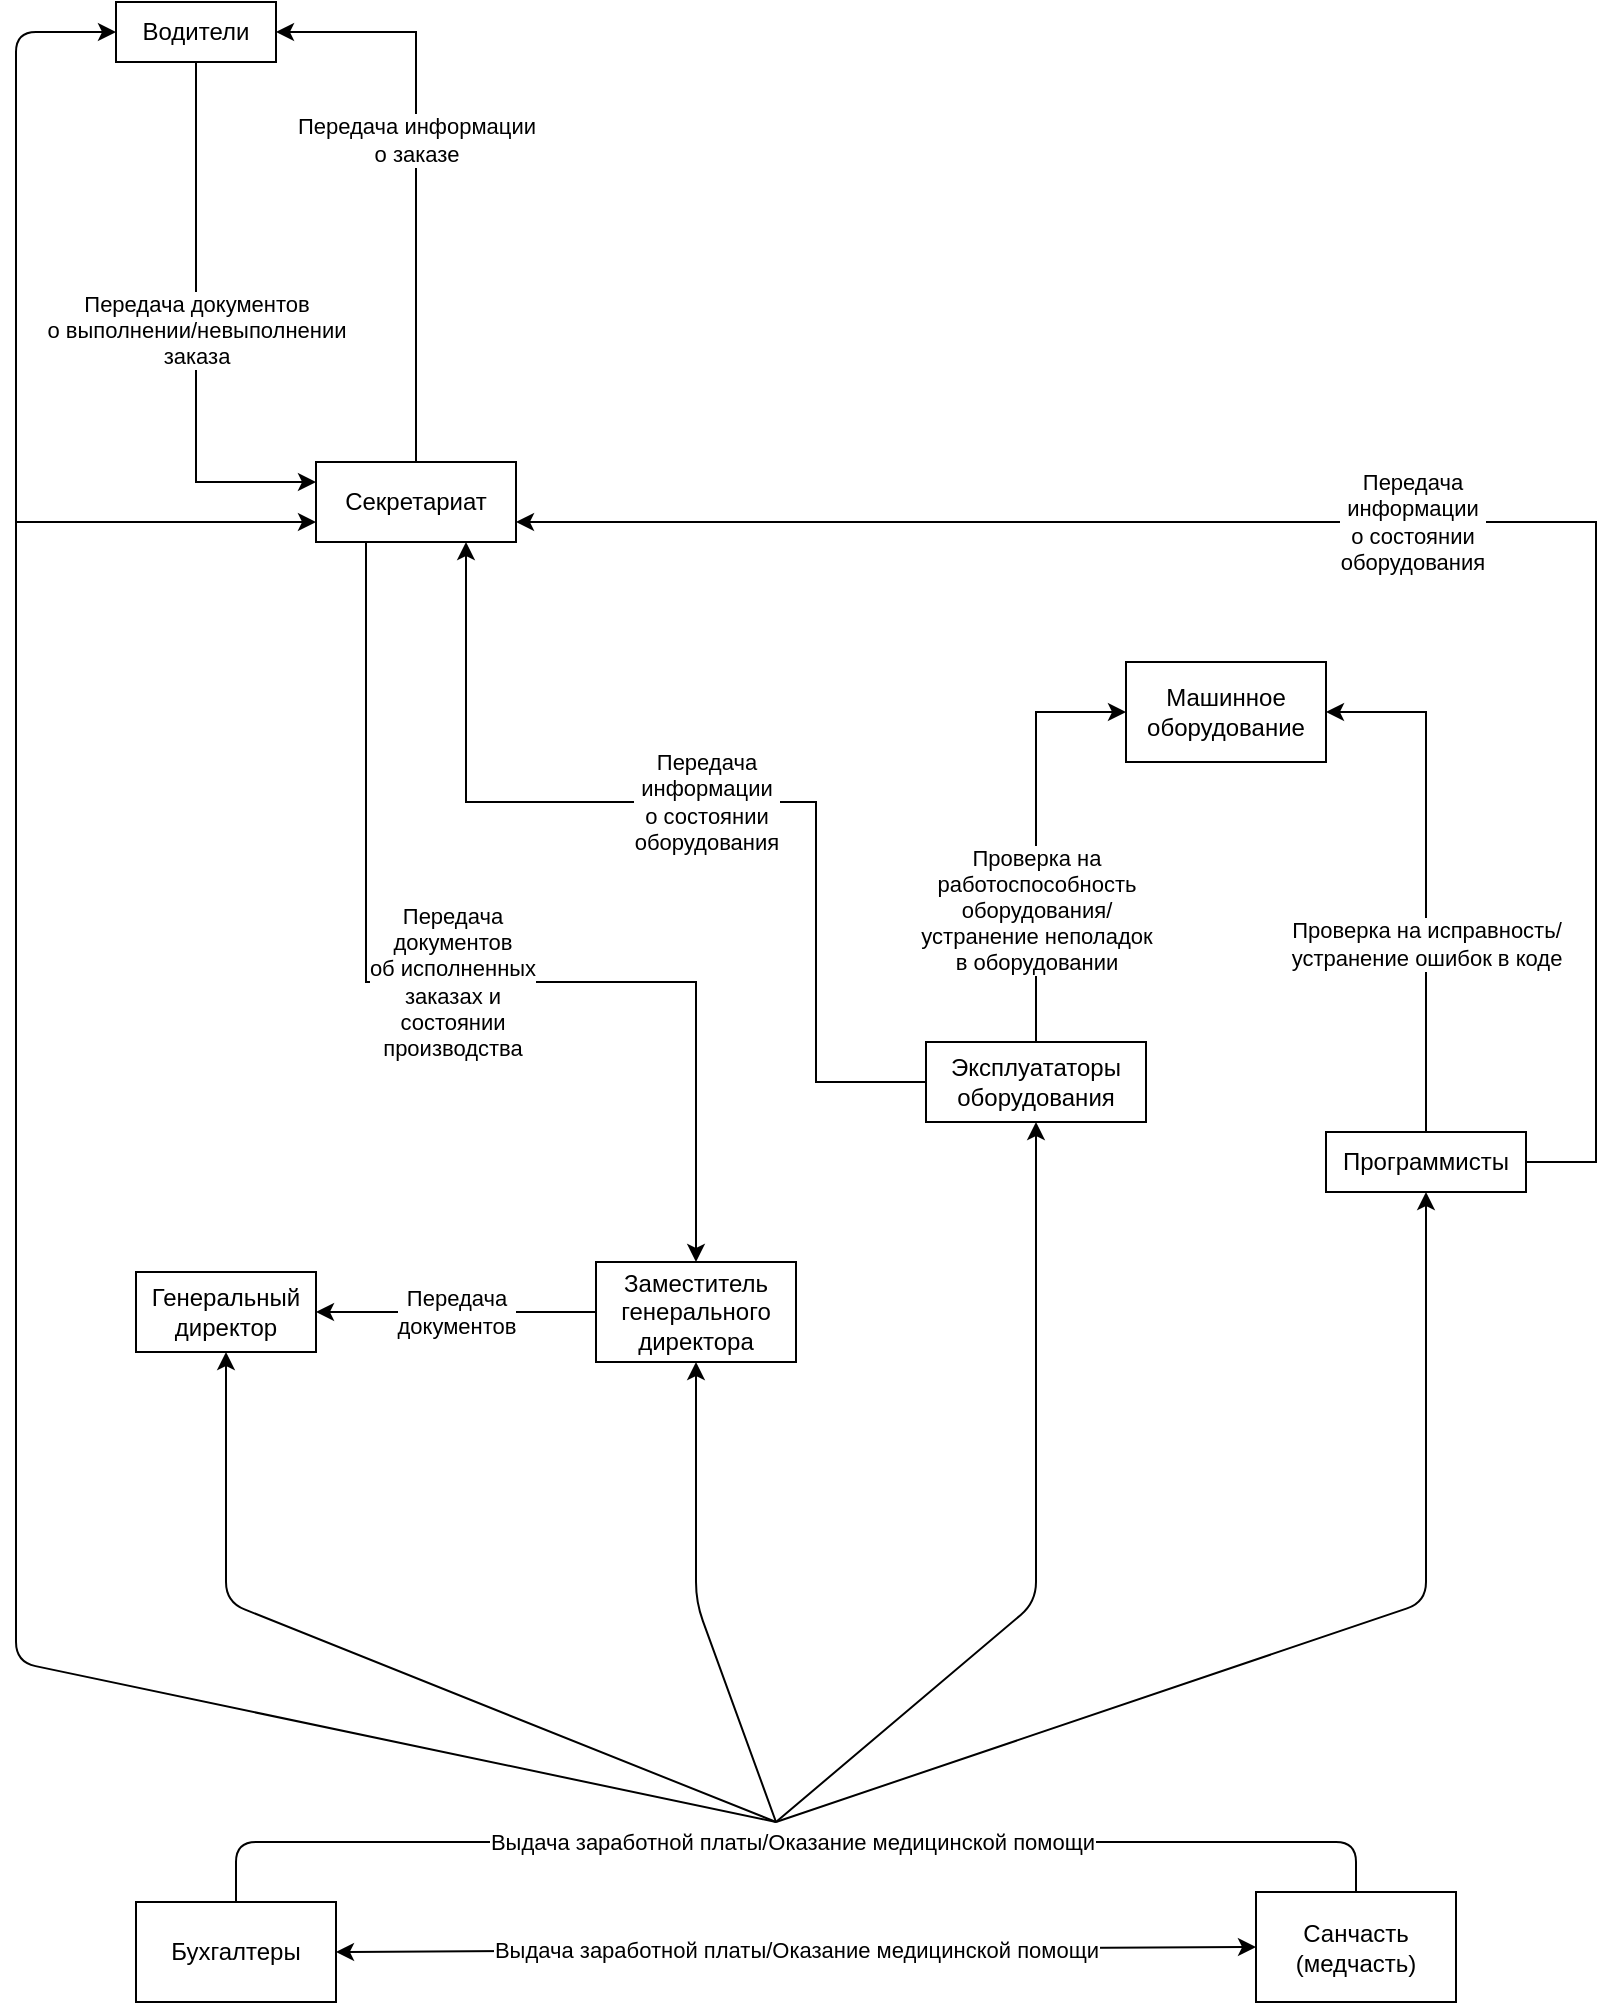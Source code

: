 <mxfile version="12.5.1" type="device"><diagram id="JMni7k-_035VSOVvQYw0" name="Page-1"><mxGraphModel dx="1487" dy="1088" grid="1" gridSize="10" guides="1" tooltips="1" connect="1" arrows="1" fold="1" page="1" pageScale="1" pageWidth="827" pageHeight="1169" math="0" shadow="0"><root><mxCell id="0"/><mxCell id="1" parent="0"/><mxCell id="nYMpujjbtHoPebLiHAJJ-1" value="Генеральный директор" style="rounded=0;whiteSpace=wrap;html=1;" vertex="1" parent="1"><mxGeometry x="80" y="715" width="90" height="40" as="geometry"/></mxCell><mxCell id="nYMpujjbtHoPebLiHAJJ-26" value="Передача&lt;br&gt;документов" style="edgeStyle=orthogonalEdgeStyle;rounded=0;orthogonalLoop=1;jettySize=auto;html=1;entryX=1;entryY=0.5;entryDx=0;entryDy=0;" edge="1" parent="1" source="nYMpujjbtHoPebLiHAJJ-2" target="nYMpujjbtHoPebLiHAJJ-1"><mxGeometry relative="1" as="geometry"/></mxCell><mxCell id="nYMpujjbtHoPebLiHAJJ-2" value="Заместитель генерального директора" style="rounded=0;whiteSpace=wrap;html=1;" vertex="1" parent="1"><mxGeometry x="310" y="710" width="100" height="50" as="geometry"/></mxCell><mxCell id="nYMpujjbtHoPebLiHAJJ-21" value="Передача&lt;br&gt;документов&lt;br&gt;об исполненных&lt;br&gt;заказах и&lt;br&gt;состоянии&lt;br&gt;производства" style="edgeStyle=orthogonalEdgeStyle;rounded=0;orthogonalLoop=1;jettySize=auto;html=1;entryX=0.5;entryY=0;entryDx=0;entryDy=0;exitX=0.25;exitY=1;exitDx=0;exitDy=0;" edge="1" parent="1" source="nYMpujjbtHoPebLiHAJJ-3" target="nYMpujjbtHoPebLiHAJJ-2"><mxGeometry relative="1" as="geometry"><Array as="points"><mxPoint x="195" y="570"/><mxPoint x="360" y="570"/></Array></mxGeometry></mxCell><mxCell id="nYMpujjbtHoPebLiHAJJ-24" value="Передача информации&lt;br&gt;о заказе" style="edgeStyle=orthogonalEdgeStyle;rounded=0;orthogonalLoop=1;jettySize=auto;html=1;entryX=1;entryY=0.5;entryDx=0;entryDy=0;exitX=0.5;exitY=0;exitDx=0;exitDy=0;" edge="1" parent="1" source="nYMpujjbtHoPebLiHAJJ-3" target="nYMpujjbtHoPebLiHAJJ-7"><mxGeometry x="0.132" relative="1" as="geometry"><Array as="points"><mxPoint x="220" y="95"/></Array><mxPoint as="offset"/></mxGeometry></mxCell><mxCell id="nYMpujjbtHoPebLiHAJJ-3" value="Секретариат" style="rounded=0;whiteSpace=wrap;html=1;" vertex="1" parent="1"><mxGeometry x="170" y="310" width="100" height="40" as="geometry"/></mxCell><mxCell id="nYMpujjbtHoPebLiHAJJ-4" value="Санчасть (медчасть)" style="rounded=0;whiteSpace=wrap;html=1;" vertex="1" parent="1"><mxGeometry x="640" y="1025" width="100" height="55" as="geometry"/></mxCell><mxCell id="nYMpujjbtHoPebLiHAJJ-13" value="Проверка на&lt;br&gt;работоспособность&lt;br&gt;оборудования/&lt;br&gt;устранение неполадок&lt;br&gt;в оборудовании" style="edgeStyle=orthogonalEdgeStyle;rounded=0;orthogonalLoop=1;jettySize=auto;html=1;entryX=0;entryY=0.5;entryDx=0;entryDy=0;" edge="1" parent="1" source="nYMpujjbtHoPebLiHAJJ-5" target="nYMpujjbtHoPebLiHAJJ-8"><mxGeometry x="-0.368" relative="1" as="geometry"><mxPoint as="offset"/></mxGeometry></mxCell><mxCell id="nYMpujjbtHoPebLiHAJJ-22" value="Передача&lt;br&gt;информации&lt;br&gt;о состоянии&lt;br&gt;оборудования" style="edgeStyle=orthogonalEdgeStyle;rounded=0;orthogonalLoop=1;jettySize=auto;html=1;entryX=0.75;entryY=1;entryDx=0;entryDy=0;exitX=0;exitY=0.5;exitDx=0;exitDy=0;" edge="1" parent="1" source="nYMpujjbtHoPebLiHAJJ-5" target="nYMpujjbtHoPebLiHAJJ-3"><mxGeometry relative="1" as="geometry"><Array as="points"><mxPoint x="420" y="620"/><mxPoint x="420" y="480"/><mxPoint x="245" y="480"/></Array></mxGeometry></mxCell><mxCell id="nYMpujjbtHoPebLiHAJJ-5" value="Эксплуататоры оборудования" style="rounded=0;whiteSpace=wrap;html=1;" vertex="1" parent="1"><mxGeometry x="475" y="600" width="110" height="40" as="geometry"/></mxCell><mxCell id="nYMpujjbtHoPebLiHAJJ-12" value="Проверка на исправность/&lt;br&gt;устранение ошибок в коде" style="edgeStyle=orthogonalEdgeStyle;rounded=0;orthogonalLoop=1;jettySize=auto;html=1;entryX=1;entryY=0.5;entryDx=0;entryDy=0;" edge="1" parent="1" source="nYMpujjbtHoPebLiHAJJ-6" target="nYMpujjbtHoPebLiHAJJ-8"><mxGeometry x="-0.278" relative="1" as="geometry"><mxPoint as="offset"/></mxGeometry></mxCell><mxCell id="nYMpujjbtHoPebLiHAJJ-23" value="Передача&lt;br&gt;информации &lt;br&gt;о состоянии&lt;br&gt;оборудования" style="edgeStyle=orthogonalEdgeStyle;rounded=0;orthogonalLoop=1;jettySize=auto;html=1;exitX=1;exitY=0.5;exitDx=0;exitDy=0;" edge="1" parent="1" source="nYMpujjbtHoPebLiHAJJ-6" target="nYMpujjbtHoPebLiHAJJ-3"><mxGeometry relative="1" as="geometry"><mxPoint x="240" y="340" as="targetPoint"/><Array as="points"><mxPoint x="810" y="660"/><mxPoint x="810" y="340"/></Array></mxGeometry></mxCell><mxCell id="nYMpujjbtHoPebLiHAJJ-6" value="Программисты" style="rounded=0;whiteSpace=wrap;html=1;" vertex="1" parent="1"><mxGeometry x="675" y="645" width="100" height="30" as="geometry"/></mxCell><mxCell id="nYMpujjbtHoPebLiHAJJ-25" value="Передача документов&lt;br&gt;о выполнении/невыполнении&lt;br&gt;заказа" style="edgeStyle=orthogonalEdgeStyle;rounded=0;orthogonalLoop=1;jettySize=auto;html=1;exitX=0.5;exitY=1;exitDx=0;exitDy=0;entryX=0;entryY=0.25;entryDx=0;entryDy=0;" edge="1" parent="1" source="nYMpujjbtHoPebLiHAJJ-7" target="nYMpujjbtHoPebLiHAJJ-3"><mxGeometry x="-0.009" relative="1" as="geometry"><mxPoint x="470" y="280" as="targetPoint"/><Array as="points"><mxPoint x="110" y="320"/></Array><mxPoint as="offset"/></mxGeometry></mxCell><mxCell id="nYMpujjbtHoPebLiHAJJ-7" value="Водители" style="rounded=0;whiteSpace=wrap;html=1;" vertex="1" parent="1"><mxGeometry x="70" y="80" width="80" height="30" as="geometry"/></mxCell><mxCell id="nYMpujjbtHoPebLiHAJJ-8" value="Машинное оборудование" style="rounded=0;whiteSpace=wrap;html=1;" vertex="1" parent="1"><mxGeometry x="575" y="410" width="100" height="50" as="geometry"/></mxCell><mxCell id="nYMpujjbtHoPebLiHAJJ-9" value="Бухгалтеры" style="rounded=0;whiteSpace=wrap;html=1;" vertex="1" parent="1"><mxGeometry x="80" y="1030" width="100" height="50" as="geometry"/></mxCell><mxCell id="nYMpujjbtHoPebLiHAJJ-30" value="Выдача заработной платы/Оказание медицинской помощи" style="endArrow=classic;startArrow=classic;html=1;entryX=0;entryY=0.5;entryDx=0;entryDy=0;exitX=1;exitY=0.5;exitDx=0;exitDy=0;" edge="1" parent="1" source="nYMpujjbtHoPebLiHAJJ-9" target="nYMpujjbtHoPebLiHAJJ-4"><mxGeometry width="50" height="50" relative="1" as="geometry"><mxPoint x="370" y="1120" as="sourcePoint"/><mxPoint x="420" y="1070" as="targetPoint"/></mxGeometry></mxCell><mxCell id="nYMpujjbtHoPebLiHAJJ-34" value="Выдача заработной платы/Оказание медицинской помощи" style="endArrow=none;html=1;exitX=0.5;exitY=0;exitDx=0;exitDy=0;entryX=0.5;entryY=0;entryDx=0;entryDy=0;" edge="1" parent="1" source="nYMpujjbtHoPebLiHAJJ-9" target="nYMpujjbtHoPebLiHAJJ-4"><mxGeometry width="50" height="50" relative="1" as="geometry"><mxPoint x="310" y="1030" as="sourcePoint"/><mxPoint x="360" y="980" as="targetPoint"/><Array as="points"><mxPoint x="130" y="1000"/><mxPoint x="410" y="1000"/><mxPoint x="690" y="1000"/></Array></mxGeometry></mxCell><mxCell id="nYMpujjbtHoPebLiHAJJ-35" value="" style="endArrow=classic;html=1;entryX=0.5;entryY=1;entryDx=0;entryDy=0;" edge="1" parent="1" target="nYMpujjbtHoPebLiHAJJ-6"><mxGeometry width="50" height="50" relative="1" as="geometry"><mxPoint x="400" y="990" as="sourcePoint"/><mxPoint x="670" y="780" as="targetPoint"/><Array as="points"><mxPoint x="725" y="880"/></Array></mxGeometry></mxCell><mxCell id="nYMpujjbtHoPebLiHAJJ-36" value="" style="endArrow=classic;html=1;entryX=0.5;entryY=1;entryDx=0;entryDy=0;" edge="1" parent="1" target="nYMpujjbtHoPebLiHAJJ-5"><mxGeometry width="50" height="50" relative="1" as="geometry"><mxPoint x="400" y="990" as="sourcePoint"/><mxPoint x="735" y="685" as="targetPoint"/><Array as="points"><mxPoint x="530" y="880"/></Array></mxGeometry></mxCell><mxCell id="nYMpujjbtHoPebLiHAJJ-37" value="" style="endArrow=classic;html=1;entryX=0.5;entryY=1;entryDx=0;entryDy=0;" edge="1" parent="1" target="nYMpujjbtHoPebLiHAJJ-2"><mxGeometry width="50" height="50" relative="1" as="geometry"><mxPoint x="400" y="990" as="sourcePoint"/><mxPoint x="540" y="650" as="targetPoint"/><Array as="points"><mxPoint x="360" y="880"/></Array></mxGeometry></mxCell><mxCell id="nYMpujjbtHoPebLiHAJJ-38" value="" style="endArrow=classic;html=1;entryX=0.5;entryY=1;entryDx=0;entryDy=0;" edge="1" parent="1" target="nYMpujjbtHoPebLiHAJJ-1"><mxGeometry width="50" height="50" relative="1" as="geometry"><mxPoint x="400" y="990" as="sourcePoint"/><mxPoint x="370" y="770" as="targetPoint"/><Array as="points"><mxPoint x="125" y="880"/></Array></mxGeometry></mxCell><mxCell id="nYMpujjbtHoPebLiHAJJ-39" value="" style="endArrow=classic;html=1;entryX=0;entryY=0.5;entryDx=0;entryDy=0;" edge="1" parent="1" target="nYMpujjbtHoPebLiHAJJ-7"><mxGeometry width="50" height="50" relative="1" as="geometry"><mxPoint x="400" y="990" as="sourcePoint"/><mxPoint x="230" y="900" as="targetPoint"/><Array as="points"><mxPoint x="20" y="910"/><mxPoint x="20" y="600"/><mxPoint x="20" y="95"/></Array></mxGeometry></mxCell><mxCell id="nYMpujjbtHoPebLiHAJJ-40" value="" style="endArrow=classic;html=1;entryX=0;entryY=0.75;entryDx=0;entryDy=0;" edge="1" parent="1" target="nYMpujjbtHoPebLiHAJJ-3"><mxGeometry width="50" height="50" relative="1" as="geometry"><mxPoint x="20" y="340" as="sourcePoint"/><mxPoint x="120" y="350" as="targetPoint"/></mxGeometry></mxCell></root></mxGraphModel></diagram></mxfile>